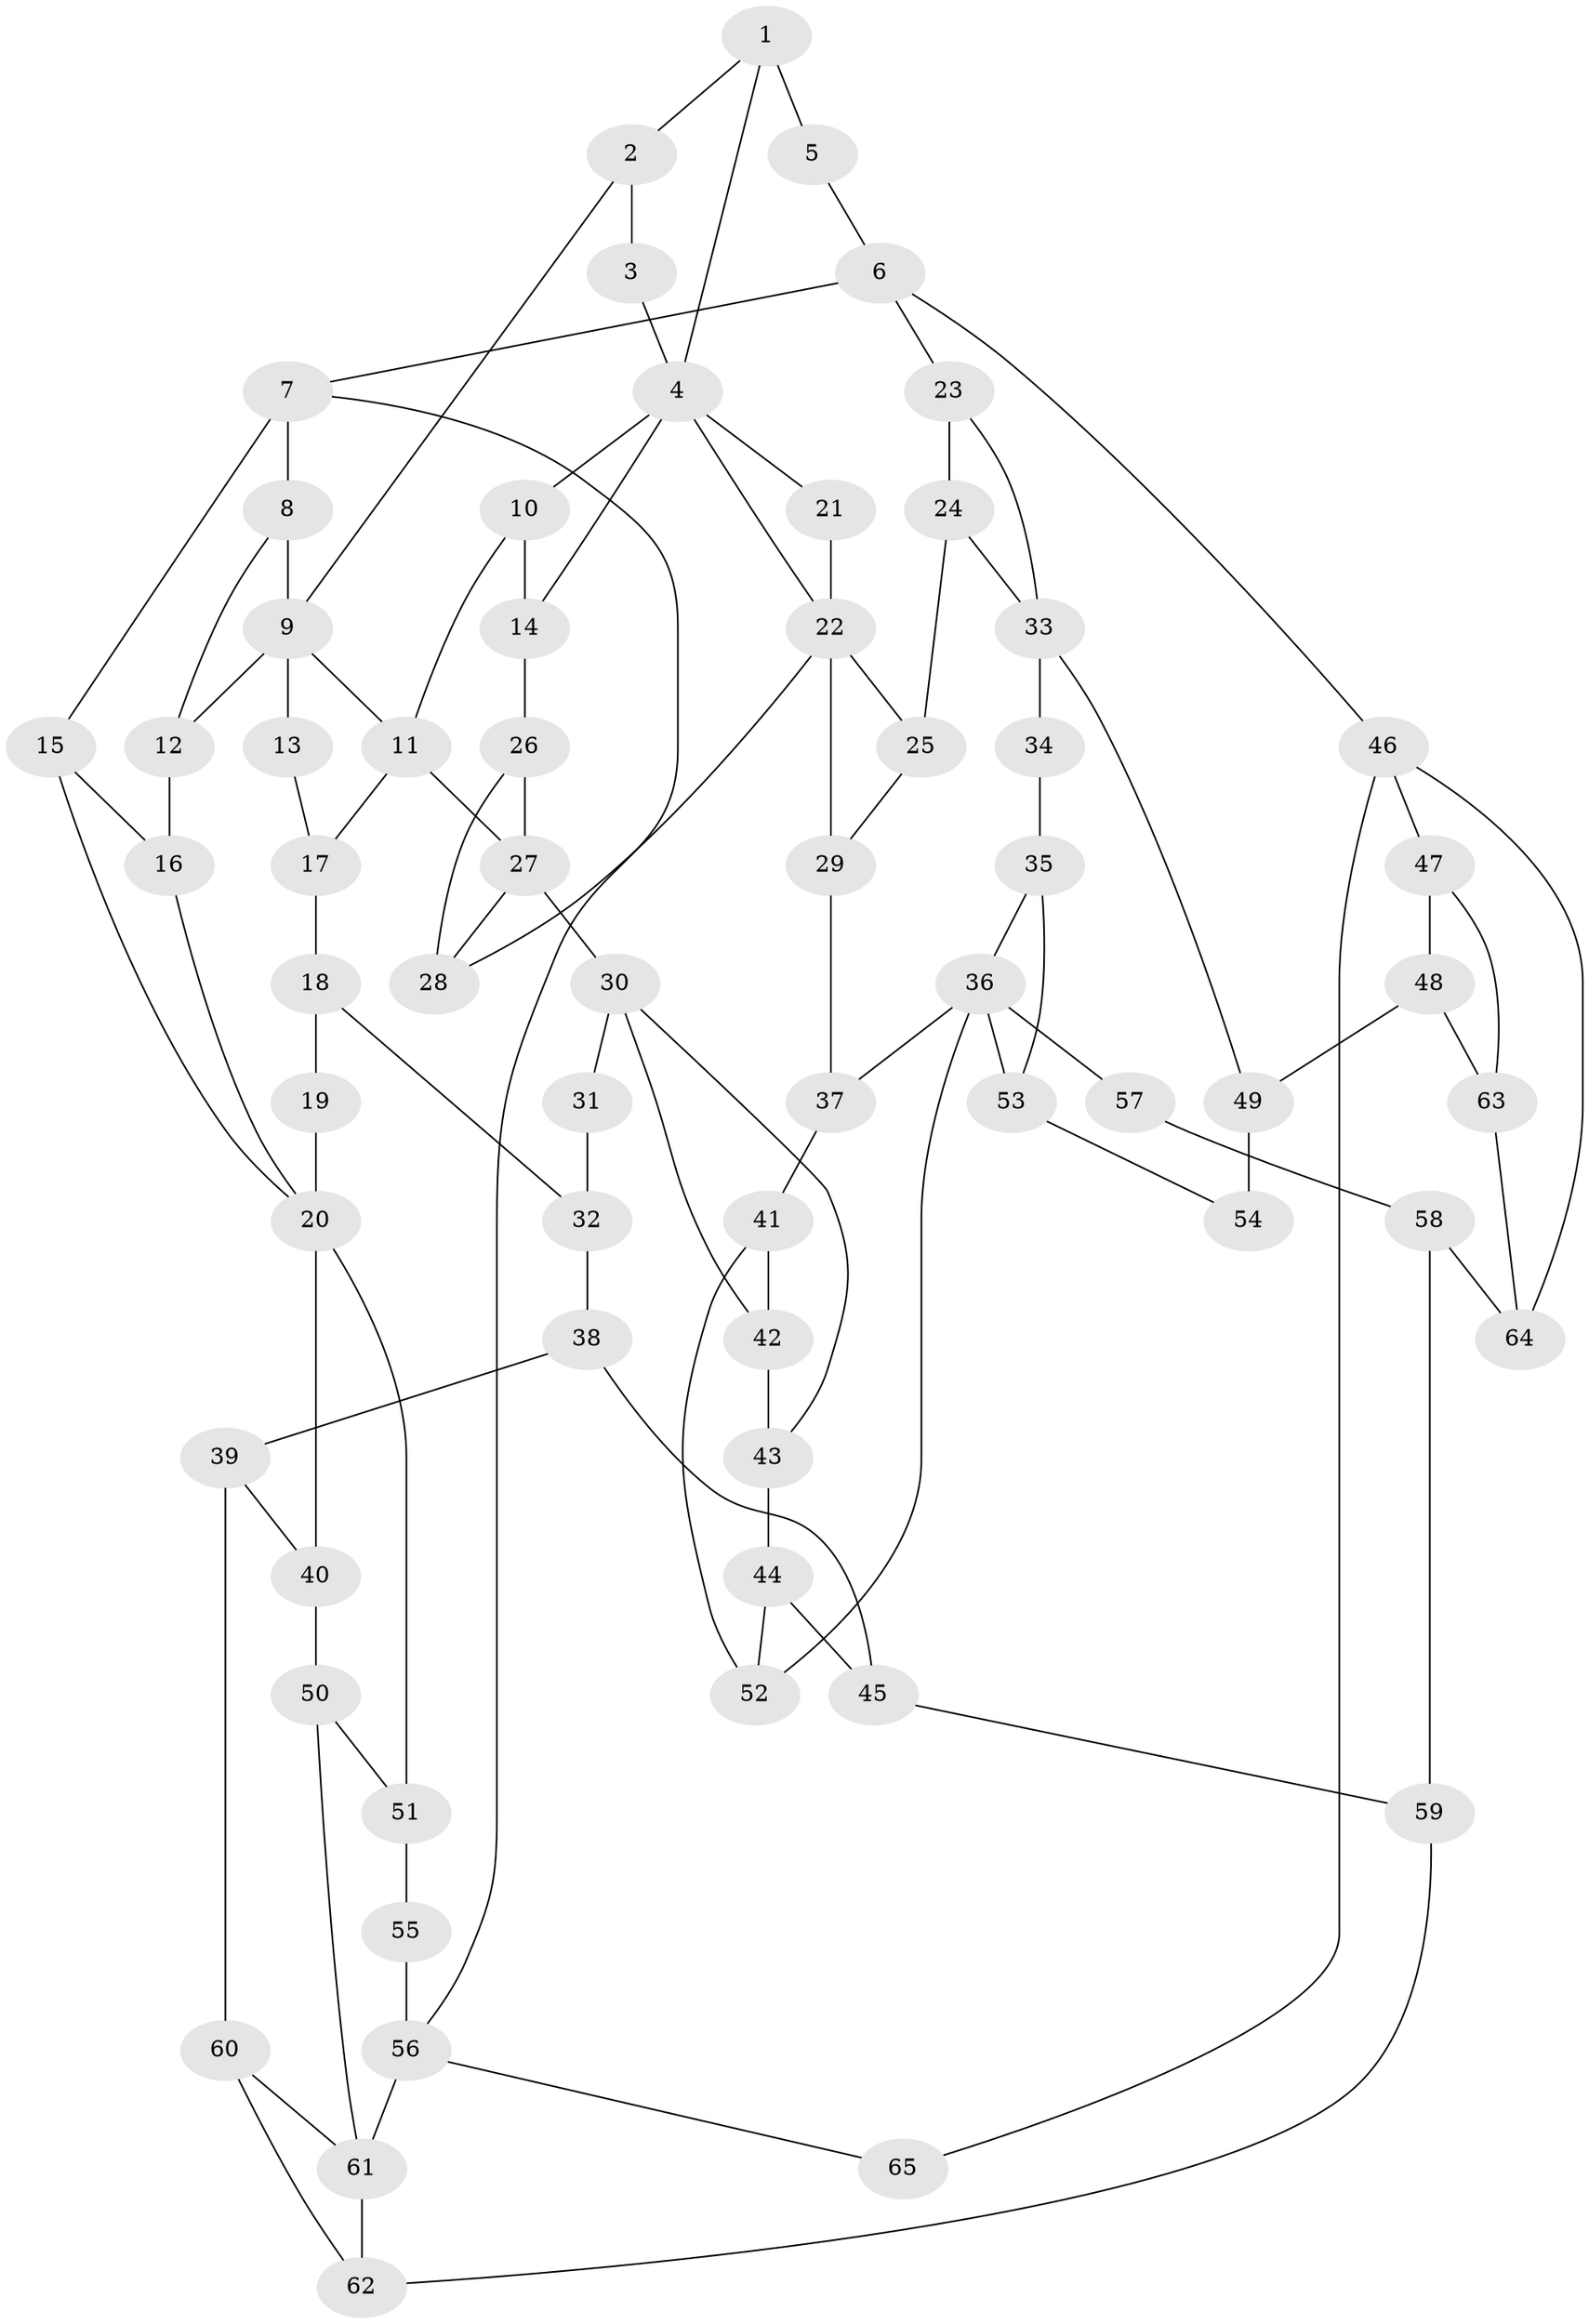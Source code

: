 // original degree distribution, {3: 0.018691588785046728, 4: 0.22429906542056074, 5: 0.5607476635514018, 6: 0.19626168224299065}
// Generated by graph-tools (version 1.1) at 2025/54/03/04/25 22:54:40]
// undirected, 65 vertices, 102 edges
graph export_dot {
  node [color=gray90,style=filled];
  1;
  2;
  3;
  4;
  5;
  6;
  7;
  8;
  9;
  10;
  11;
  12;
  13;
  14;
  15;
  16;
  17;
  18;
  19;
  20;
  21;
  22;
  23;
  24;
  25;
  26;
  27;
  28;
  29;
  30;
  31;
  32;
  33;
  34;
  35;
  36;
  37;
  38;
  39;
  40;
  41;
  42;
  43;
  44;
  45;
  46;
  47;
  48;
  49;
  50;
  51;
  52;
  53;
  54;
  55;
  56;
  57;
  58;
  59;
  60;
  61;
  62;
  63;
  64;
  65;
  1 -- 2 [weight=1.0];
  1 -- 4 [weight=1.0];
  1 -- 5 [weight=2.0];
  2 -- 3 [weight=1.0];
  2 -- 9 [weight=1.0];
  3 -- 4 [weight=1.0];
  4 -- 10 [weight=1.0];
  4 -- 14 [weight=1.0];
  4 -- 21 [weight=1.0];
  4 -- 22 [weight=1.0];
  5 -- 6 [weight=1.0];
  6 -- 7 [weight=1.0];
  6 -- 23 [weight=1.0];
  6 -- 46 [weight=1.0];
  7 -- 8 [weight=1.0];
  7 -- 15 [weight=1.0];
  7 -- 56 [weight=1.0];
  8 -- 9 [weight=1.0];
  8 -- 12 [weight=1.0];
  9 -- 11 [weight=1.0];
  9 -- 12 [weight=1.0];
  9 -- 13 [weight=2.0];
  10 -- 11 [weight=1.0];
  10 -- 14 [weight=1.0];
  11 -- 17 [weight=1.0];
  11 -- 27 [weight=2.0];
  12 -- 16 [weight=1.0];
  13 -- 17 [weight=1.0];
  14 -- 26 [weight=1.0];
  15 -- 16 [weight=1.0];
  15 -- 20 [weight=1.0];
  16 -- 20 [weight=1.0];
  17 -- 18 [weight=1.0];
  18 -- 19 [weight=1.0];
  18 -- 32 [weight=1.0];
  19 -- 20 [weight=2.0];
  20 -- 40 [weight=1.0];
  20 -- 51 [weight=1.0];
  21 -- 22 [weight=2.0];
  22 -- 25 [weight=1.0];
  22 -- 28 [weight=1.0];
  22 -- 29 [weight=1.0];
  23 -- 24 [weight=1.0];
  23 -- 33 [weight=1.0];
  24 -- 25 [weight=1.0];
  24 -- 33 [weight=1.0];
  25 -- 29 [weight=1.0];
  26 -- 27 [weight=1.0];
  26 -- 28 [weight=1.0];
  27 -- 28 [weight=1.0];
  27 -- 30 [weight=2.0];
  29 -- 37 [weight=1.0];
  30 -- 31 [weight=2.0];
  30 -- 42 [weight=1.0];
  30 -- 43 [weight=1.0];
  31 -- 32 [weight=1.0];
  32 -- 38 [weight=1.0];
  33 -- 34 [weight=2.0];
  33 -- 49 [weight=2.0];
  34 -- 35 [weight=1.0];
  35 -- 36 [weight=1.0];
  35 -- 53 [weight=1.0];
  36 -- 37 [weight=1.0];
  36 -- 52 [weight=1.0];
  36 -- 53 [weight=1.0];
  36 -- 57 [weight=2.0];
  37 -- 41 [weight=1.0];
  38 -- 39 [weight=1.0];
  38 -- 45 [weight=1.0];
  39 -- 40 [weight=1.0];
  39 -- 60 [weight=1.0];
  40 -- 50 [weight=1.0];
  41 -- 42 [weight=1.0];
  41 -- 52 [weight=1.0];
  42 -- 43 [weight=1.0];
  43 -- 44 [weight=1.0];
  44 -- 45 [weight=1.0];
  44 -- 52 [weight=1.0];
  45 -- 59 [weight=1.0];
  46 -- 47 [weight=2.0];
  46 -- 64 [weight=1.0];
  46 -- 65 [weight=2.0];
  47 -- 48 [weight=3.0];
  47 -- 63 [weight=1.0];
  48 -- 49 [weight=2.0];
  48 -- 63 [weight=1.0];
  49 -- 54 [weight=2.0];
  50 -- 51 [weight=1.0];
  50 -- 61 [weight=1.0];
  51 -- 55 [weight=1.0];
  53 -- 54 [weight=1.0];
  55 -- 56 [weight=2.0];
  56 -- 61 [weight=2.0];
  56 -- 65 [weight=2.0];
  57 -- 58 [weight=1.0];
  58 -- 59 [weight=1.0];
  58 -- 64 [weight=1.0];
  59 -- 62 [weight=1.0];
  60 -- 61 [weight=1.0];
  60 -- 62 [weight=1.0];
  61 -- 62 [weight=1.0];
  63 -- 64 [weight=1.0];
}
